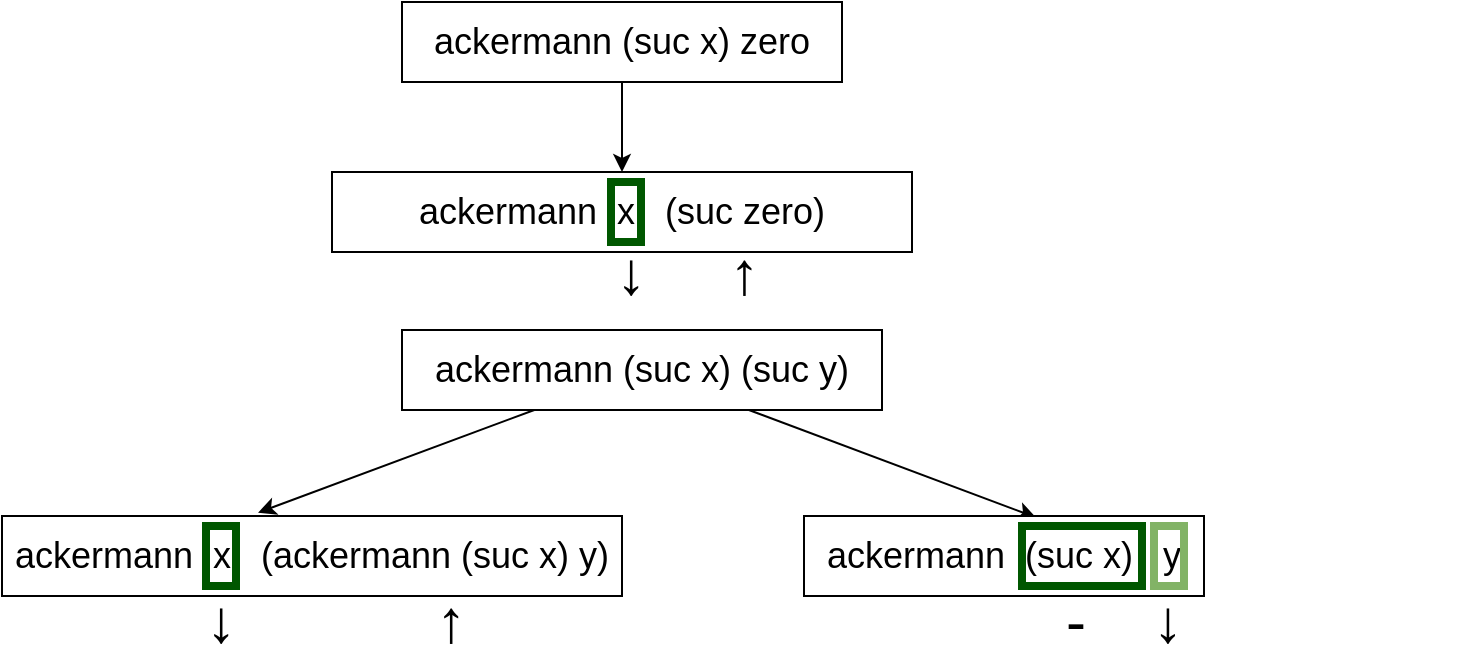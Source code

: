 <mxfile version="18.0.1" type="device"><diagram id="pX63Pw2kBKbUMppRY7j8" name="Page-1"><mxGraphModel dx="1185" dy="708" grid="1" gridSize="10" guides="1" tooltips="1" connect="1" arrows="1" fold="1" page="1" pageScale="1" pageWidth="827" pageHeight="1169" math="0" shadow="0"><root><mxCell id="0"/><mxCell id="1" parent="0"/><mxCell id="vTUpwvQN3yttVCpdYNfK-4" style="rounded=0;orthogonalLoop=1;jettySize=auto;html=1;entryX=0.413;entryY=-0.042;entryDx=0;entryDy=0;entryPerimeter=0;fontSize=18;" parent="1" source="vTUpwvQN3yttVCpdYNfK-1" target="vTUpwvQN3yttVCpdYNfK-2" edge="1"><mxGeometry relative="1" as="geometry"/></mxCell><mxCell id="vTUpwvQN3yttVCpdYNfK-5" style="edgeStyle=none;rounded=0;orthogonalLoop=1;jettySize=auto;html=1;entryX=0.58;entryY=0.018;entryDx=0;entryDy=0;entryPerimeter=0;fontSize=18;" parent="1" source="vTUpwvQN3yttVCpdYNfK-1" target="vTUpwvQN3yttVCpdYNfK-3" edge="1"><mxGeometry relative="1" as="geometry"/></mxCell><mxCell id="vTUpwvQN3yttVCpdYNfK-1" value="ackermann (suc x) (suc y)" style="rounded=0;whiteSpace=wrap;html=1;fontSize=18;" parent="1" vertex="1"><mxGeometry x="240" y="224" width="240" height="40" as="geometry"/></mxCell><mxCell id="vTUpwvQN3yttVCpdYNfK-2" value="ackermann&amp;nbsp; x&amp;nbsp; &amp;nbsp;(ackermann (suc x) y)" style="rounded=0;whiteSpace=wrap;html=1;fontSize=18;" parent="1" vertex="1"><mxGeometry x="40" y="317" width="310" height="40" as="geometry"/></mxCell><mxCell id="vTUpwvQN3yttVCpdYNfK-3" value="ackermann&amp;nbsp; (suc x)&amp;nbsp; &amp;nbsp;y" style="rounded=0;whiteSpace=wrap;html=1;fontSize=18;" parent="1" vertex="1"><mxGeometry x="441" y="317" width="200" height="40" as="geometry"/></mxCell><mxCell id="qQv6dicb4pBU6CbHL_wC-6" style="edgeStyle=orthogonalEdgeStyle;rounded=0;orthogonalLoop=1;jettySize=auto;html=1;" parent="1" source="qQv6dicb4pBU6CbHL_wC-3" target="qQv6dicb4pBU6CbHL_wC-4" edge="1"><mxGeometry relative="1" as="geometry"/></mxCell><mxCell id="qQv6dicb4pBU6CbHL_wC-3" value="ackermann (suc x) zero" style="rounded=0;whiteSpace=wrap;html=1;fontSize=18;" parent="1" vertex="1"><mxGeometry x="240" y="60" width="220" height="40" as="geometry"/></mxCell><mxCell id="qQv6dicb4pBU6CbHL_wC-4" value="ackermann&amp;nbsp; x&amp;nbsp; &amp;nbsp;(suc zero)" style="rounded=0;whiteSpace=wrap;html=1;fontSize=18;" parent="1" vertex="1"><mxGeometry x="205" y="145" width="290" height="40" as="geometry"/></mxCell><mxCell id="qQv6dicb4pBU6CbHL_wC-7" value="" style="rounded=0;whiteSpace=wrap;html=1;strokeWidth=4;strokeColor=#005700;fillColor=none;fontColor=#ffffff;" parent="1" vertex="1"><mxGeometry x="142" y="322" width="15" height="30" as="geometry"/></mxCell><mxCell id="qQv6dicb4pBU6CbHL_wC-8" value="" style="rounded=0;whiteSpace=wrap;html=1;strokeWidth=4;strokeColor=#82b366;fillColor=none;" parent="1" vertex="1"><mxGeometry x="616" y="322" width="15" height="30" as="geometry"/></mxCell><mxCell id="qQv6dicb4pBU6CbHL_wC-9" value="" style="rounded=0;whiteSpace=wrap;html=1;strokeWidth=4;strokeColor=#005700;fillColor=none;fontColor=#ffffff;" parent="1" vertex="1"><mxGeometry x="344.5" y="150" width="15" height="30" as="geometry"/></mxCell><mxCell id="qQv6dicb4pBU6CbHL_wC-11" value="" style="rounded=0;whiteSpace=wrap;html=1;strokeWidth=4;strokeColor=#005700;fillColor=none;fontColor=#ffffff;" parent="1" vertex="1"><mxGeometry x="550" y="322" width="60" height="30" as="geometry"/></mxCell><mxCell id="dc1ibnncDZS-WksSWJsA-1" value="↓&amp;nbsp; &amp;nbsp; &amp;nbsp; &amp;nbsp; &amp;nbsp; &amp;nbsp; ↑" style="text;html=1;strokeColor=none;fillColor=none;align=left;verticalAlign=middle;whiteSpace=wrap;rounded=0;fontSize=30;" parent="1" vertex="1"><mxGeometry x="140" y="354" width="210" height="30" as="geometry"/></mxCell><mxCell id="dc1ibnncDZS-WksSWJsA-2" value="-&amp;nbsp; &amp;nbsp; ↓" style="text;html=1;strokeColor=none;fillColor=none;align=left;verticalAlign=middle;whiteSpace=wrap;rounded=0;fontSize=30;" parent="1" vertex="1"><mxGeometry x="570" y="354" width="210" height="30" as="geometry"/></mxCell><mxCell id="dc1ibnncDZS-WksSWJsA-3" value="↓&amp;nbsp; &amp;nbsp; &amp;nbsp;↑" style="text;html=1;strokeColor=none;fillColor=none;align=left;verticalAlign=middle;whiteSpace=wrap;rounded=0;fontSize=30;" parent="1" vertex="1"><mxGeometry x="344.5" y="180" width="210" height="30" as="geometry"/></mxCell></root></mxGraphModel></diagram></mxfile>